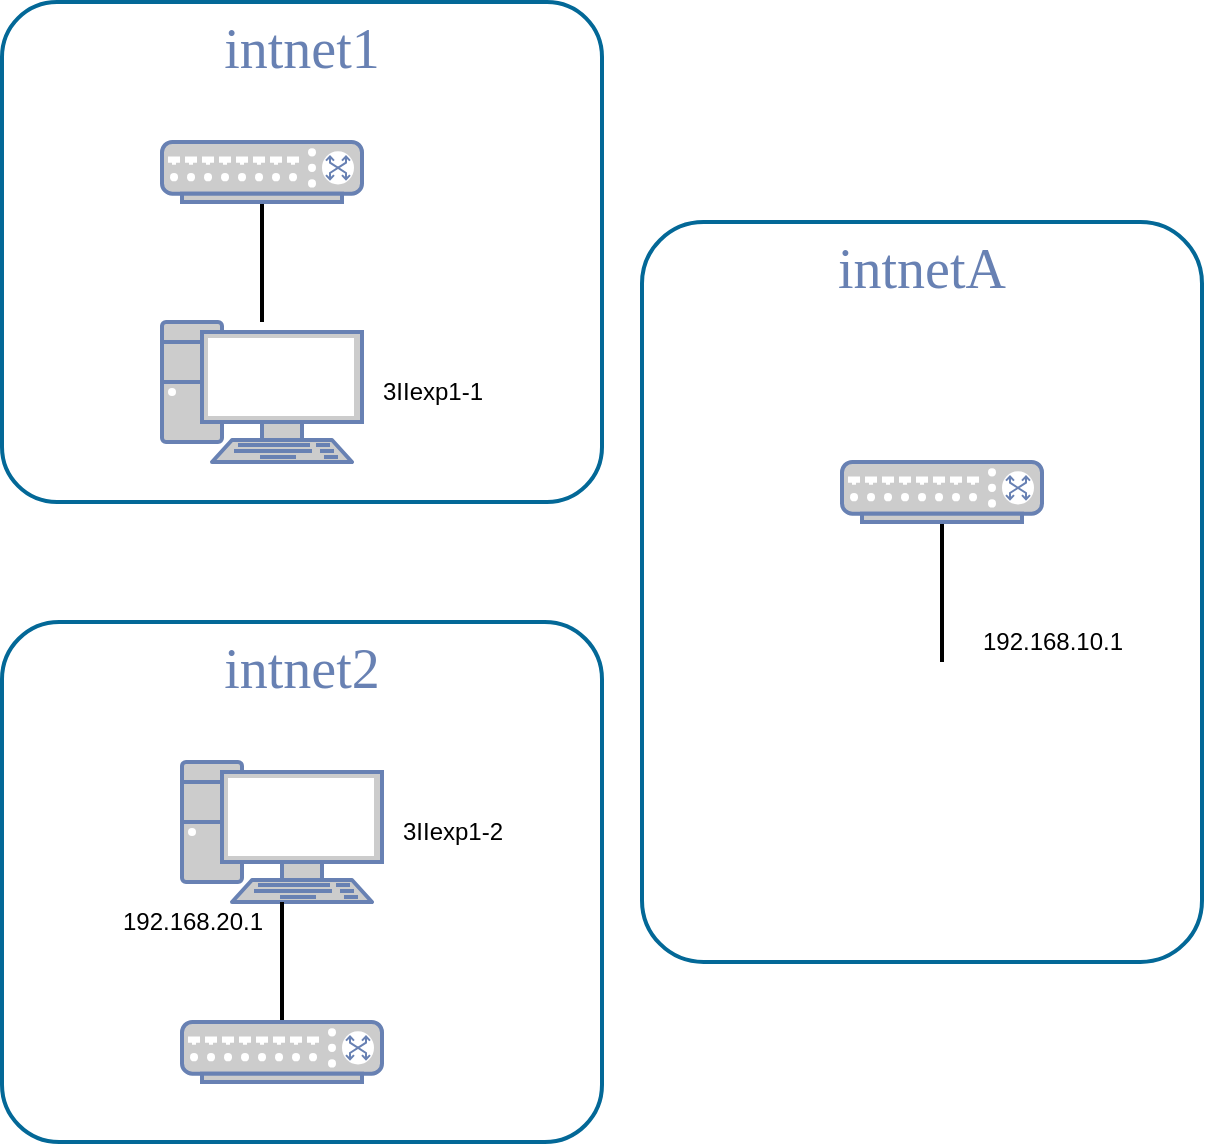 <mxfile version="27.1.6">
  <diagram name="Page-1" id="bfe91b75-5d2c-26a0-9c1d-138518896778">
    <mxGraphModel dx="1182" dy="655" grid="1" gridSize="10" guides="1" tooltips="1" connect="1" arrows="1" fold="1" page="1" pageScale="1" pageWidth="1100" pageHeight="850" background="none" math="0" shadow="0">
      <root>
        <mxCell id="0" />
        <mxCell id="1" parent="0" />
        <mxCell id="7c3789c024ecab99-78" value="intnet1" style="rounded=1;whiteSpace=wrap;html=1;shadow=0;comic=0;strokeColor=#036897;strokeWidth=2;fillColor=none;fontFamily=Verdana;fontSize=28;fontColor=#6881B3;align=center;arcSize=11;verticalAlign=top;" parent="1" vertex="1">
          <mxGeometry x="90" y="190" width="300" height="250" as="geometry" />
        </mxCell>
        <mxCell id="7c3789c024ecab99-5" value="" style="fontColor=#0066CC;verticalAlign=top;verticalLabelPosition=bottom;labelPosition=center;align=center;html=1;fillColor=#CCCCCC;strokeColor=#6881B3;gradientColor=none;gradientDirection=north;strokeWidth=2;shape=mxgraph.networks.pc;rounded=0;shadow=0;comic=0;" parent="1" vertex="1">
          <mxGeometry x="170.0" y="350" width="100" height="70" as="geometry" />
        </mxCell>
        <mxCell id="7c3789c024ecab99-16" style="edgeStyle=none;html=1;labelBackgroundColor=none;endArrow=none;endFill=0;strokeWidth=2;fontFamily=Verdana;fontSize=15;fontColor=#036897;entryX=0.5;entryY=1;entryDx=0;entryDy=0;entryPerimeter=0;" parent="1" source="7c3789c024ecab99-5" target="z-5hEibeRUbiG3N1lC6a-1" edge="1">
          <mxGeometry relative="1" as="geometry">
            <mxPoint x="243.014" y="295" as="targetPoint" />
          </mxGeometry>
        </mxCell>
        <mxCell id="z-5hEibeRUbiG3N1lC6a-1" value="" style="fontColor=#0066CC;verticalAlign=top;verticalLabelPosition=bottom;labelPosition=center;align=center;html=1;outlineConnect=0;fillColor=#CCCCCC;strokeColor=#6881B3;gradientColor=none;gradientDirection=north;strokeWidth=2;shape=mxgraph.networks.switch;" parent="1" vertex="1">
          <mxGeometry x="170" y="260" width="100" height="30" as="geometry" />
        </mxCell>
        <mxCell id="z-5hEibeRUbiG3N1lC6a-3" value="intnet2" style="rounded=1;whiteSpace=wrap;html=1;shadow=0;comic=0;strokeColor=#036897;strokeWidth=2;fillColor=none;fontFamily=Verdana;fontSize=28;fontColor=#6881B3;align=center;arcSize=11;verticalAlign=top;" parent="1" vertex="1">
          <mxGeometry x="90" y="500" width="300" height="260" as="geometry" />
        </mxCell>
        <mxCell id="z-5hEibeRUbiG3N1lC6a-4" value="" style="fontColor=#0066CC;verticalAlign=top;verticalLabelPosition=bottom;labelPosition=center;align=center;html=1;fillColor=#CCCCCC;strokeColor=#6881B3;gradientColor=none;gradientDirection=north;strokeWidth=2;shape=mxgraph.networks.pc;rounded=0;shadow=0;comic=0;" parent="1" vertex="1">
          <mxGeometry x="180.0" y="570" width="100" height="70" as="geometry" />
        </mxCell>
        <mxCell id="z-5hEibeRUbiG3N1lC6a-5" style="edgeStyle=none;html=1;labelBackgroundColor=none;endArrow=none;endFill=0;strokeWidth=2;fontFamily=Verdana;fontSize=15;fontColor=#036897;entryX=0.5;entryY=1;entryDx=0;entryDy=0;entryPerimeter=0;" parent="1" source="z-5hEibeRUbiG3N1lC6a-4" target="z-5hEibeRUbiG3N1lC6a-6" edge="1">
          <mxGeometry relative="1" as="geometry">
            <mxPoint x="243.014" y="605" as="targetPoint" />
          </mxGeometry>
        </mxCell>
        <mxCell id="z-5hEibeRUbiG3N1lC6a-6" value="" style="fontColor=#0066CC;verticalAlign=top;verticalLabelPosition=bottom;labelPosition=center;align=center;html=1;outlineConnect=0;fillColor=#CCCCCC;strokeColor=#6881B3;gradientColor=none;gradientDirection=north;strokeWidth=2;shape=mxgraph.networks.switch;" parent="1" vertex="1">
          <mxGeometry x="180" y="700" width="100" height="30" as="geometry" />
        </mxCell>
        <mxCell id="z-5hEibeRUbiG3N1lC6a-11" value="3IIexp1-1" style="text;html=1;align=center;verticalAlign=middle;resizable=0;points=[];autosize=1;strokeColor=none;fillColor=none;" parent="1" vertex="1">
          <mxGeometry x="270" y="370" width="70" height="30" as="geometry" />
        </mxCell>
        <mxCell id="z-5hEibeRUbiG3N1lC6a-12" value="3IIexp1&lt;span style=&quot;background-color: transparent; color: light-dark(rgb(0, 0, 0), rgb(255, 255, 255));&quot;&gt;-2&lt;/span&gt;" style="text;html=1;align=center;verticalAlign=middle;resizable=0;points=[];autosize=1;strokeColor=none;fillColor=none;" parent="1" vertex="1">
          <mxGeometry x="280" y="590" width="70" height="30" as="geometry" />
        </mxCell>
        <mxCell id="hWjsFOw5rWKPe4np_8tv-1" value="192.168.10.1" style="text;html=1;align=center;verticalAlign=middle;resizable=0;points=[];autosize=1;strokeColor=none;fillColor=none;" parent="1" vertex="1">
          <mxGeometry x="570" y="500" width="90" height="20" as="geometry" />
        </mxCell>
        <mxCell id="hWjsFOw5rWKPe4np_8tv-2" value="192.168.20.1" style="text;html=1;align=center;verticalAlign=middle;resizable=0;points=[];autosize=1;strokeColor=none;fillColor=none;" parent="1" vertex="1">
          <mxGeometry x="140" y="640" width="90" height="20" as="geometry" />
        </mxCell>
        <mxCell id="Jh-IUzNeroq7AAUAHddr-1" value="intnetA" style="rounded=1;whiteSpace=wrap;html=1;shadow=0;comic=0;strokeColor=#036897;strokeWidth=2;fillColor=none;fontFamily=Verdana;fontSize=28;fontColor=#6881B3;align=center;arcSize=11;verticalAlign=top;" vertex="1" parent="1">
          <mxGeometry x="410" y="300" width="280" height="370" as="geometry" />
        </mxCell>
        <mxCell id="Jh-IUzNeroq7AAUAHddr-3" style="edgeStyle=none;html=1;labelBackgroundColor=none;endArrow=none;endFill=0;strokeWidth=2;fontFamily=Verdana;fontSize=15;fontColor=#036897;entryX=0.5;entryY=1;entryDx=0;entryDy=0;entryPerimeter=0;" edge="1" parent="1" target="Jh-IUzNeroq7AAUAHddr-4">
          <mxGeometry relative="1" as="geometry">
            <mxPoint x="583.014" y="465" as="targetPoint" />
            <mxPoint x="560.0" y="520" as="sourcePoint" />
          </mxGeometry>
        </mxCell>
        <mxCell id="Jh-IUzNeroq7AAUAHddr-4" value="" style="fontColor=#0066CC;verticalAlign=top;verticalLabelPosition=bottom;labelPosition=center;align=center;html=1;outlineConnect=0;fillColor=#CCCCCC;strokeColor=#6881B3;gradientColor=none;gradientDirection=north;strokeWidth=2;shape=mxgraph.networks.switch;" vertex="1" parent="1">
          <mxGeometry x="510" y="420" width="100" height="30" as="geometry" />
        </mxCell>
      </root>
    </mxGraphModel>
  </diagram>
</mxfile>
